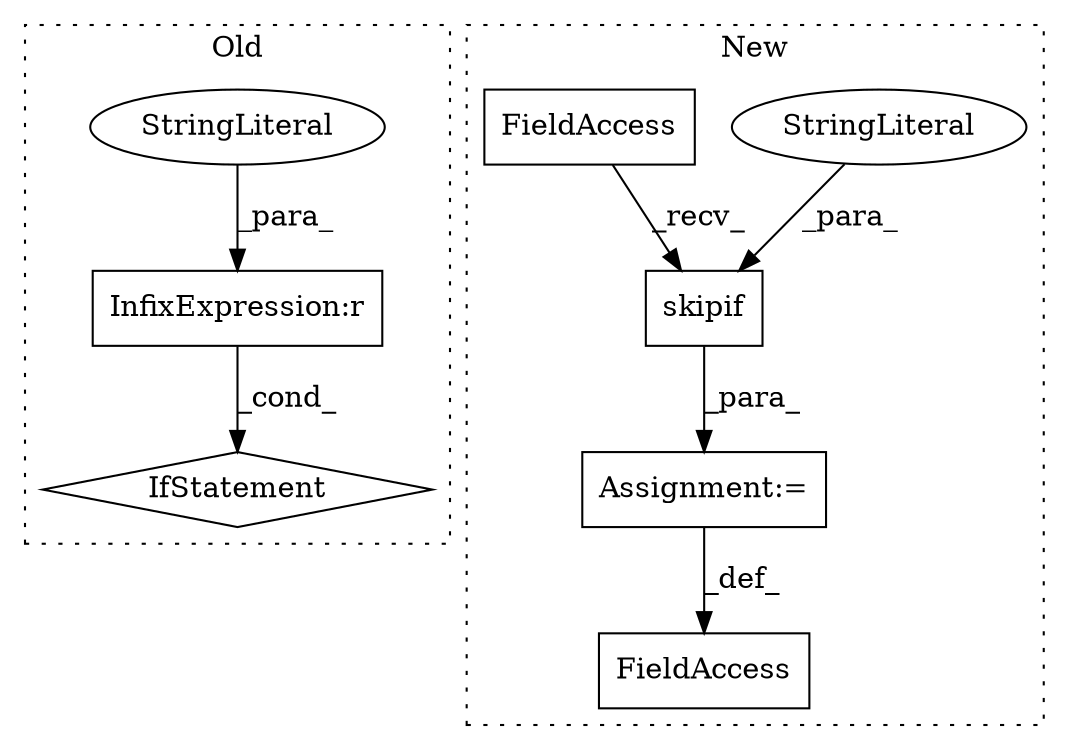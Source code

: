 digraph G {
subgraph cluster0 {
1 [label="IfStatement" a="25" s="3411,3437" l="4,2" shape="diamond"];
7 [label="InfixExpression:r" a="27" s="3423" l="4" shape="box"];
8 [label="StringLiteral" a="45" s="3427" l="10" shape="ellipse"];
label = "Old";
style="dotted";
}
subgraph cluster1 {
2 [label="skipif" a="32" s="291,332" l="7,1" shape="box"];
3 [label="FieldAccess" a="22" s="282" l="4" shape="box"];
4 [label="StringLiteral" a="45" s="303" l="29" shape="ellipse"];
5 [label="FieldAccess" a="22" s="287" l="3" shape="box"];
6 [label="Assignment:=" a="7" s="286" l="1" shape="box"];
label = "New";
style="dotted";
}
2 -> 6 [label="_para_"];
4 -> 2 [label="_para_"];
5 -> 2 [label="_recv_"];
6 -> 3 [label="_def_"];
7 -> 1 [label="_cond_"];
8 -> 7 [label="_para_"];
}